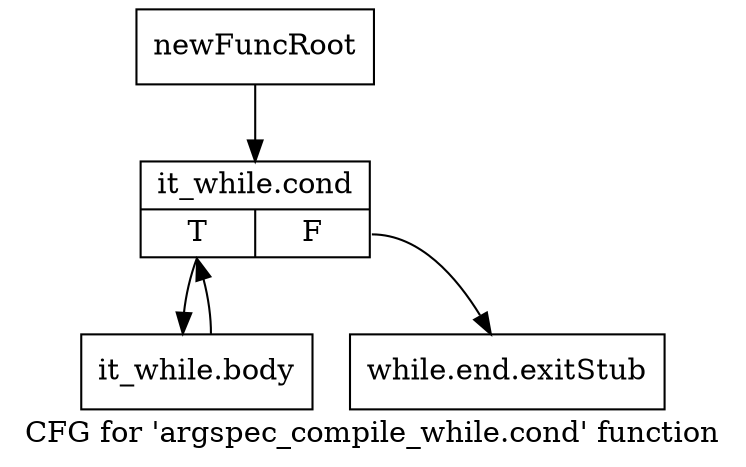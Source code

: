 digraph "CFG for 'argspec_compile_while.cond' function" {
	label="CFG for 'argspec_compile_while.cond' function";

	Node0x5945870 [shape=record,label="{newFuncRoot}"];
	Node0x5945870 -> Node0x5945d30;
	Node0x59458c0 [shape=record,label="{while.end.exitStub}"];
	Node0x5945d30 [shape=record,label="{it_while.cond|{<s0>T|<s1>F}}"];
	Node0x5945d30:s0 -> Node0x5945d80;
	Node0x5945d30:s1 -> Node0x59458c0;
	Node0x5945d80 [shape=record,label="{it_while.body}"];
	Node0x5945d80 -> Node0x5945d30;
}

